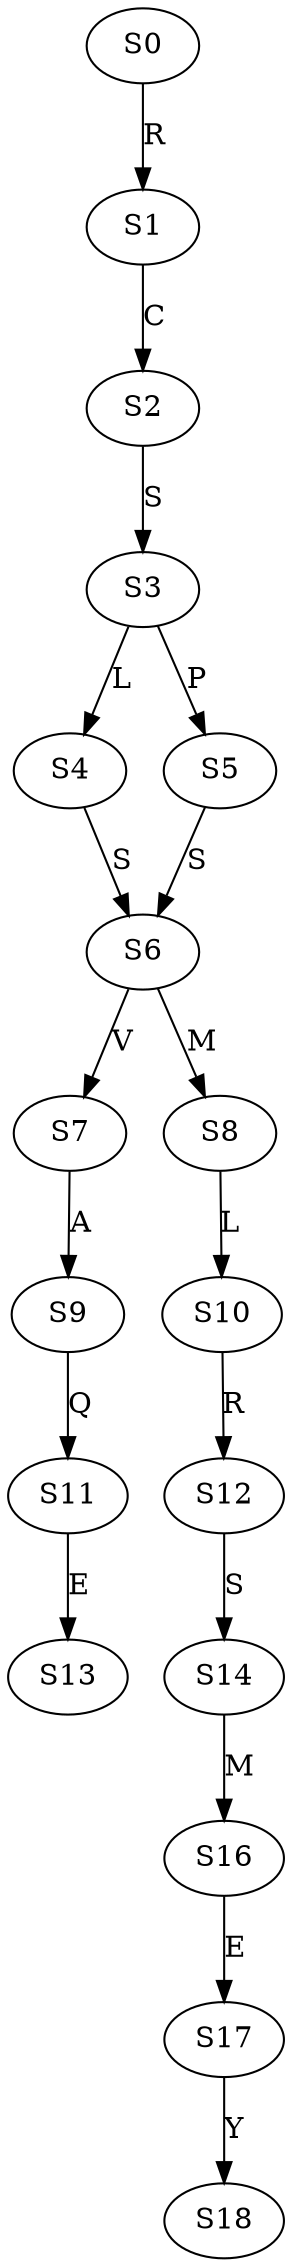 strict digraph  {
	S0 -> S1 [ label = R ];
	S1 -> S2 [ label = C ];
	S2 -> S3 [ label = S ];
	S3 -> S4 [ label = L ];
	S3 -> S5 [ label = P ];
	S4 -> S6 [ label = S ];
	S5 -> S6 [ label = S ];
	S6 -> S7 [ label = V ];
	S6 -> S8 [ label = M ];
	S7 -> S9 [ label = A ];
	S8 -> S10 [ label = L ];
	S9 -> S11 [ label = Q ];
	S10 -> S12 [ label = R ];
	S11 -> S13 [ label = E ];
	S12 -> S14 [ label = S ];
	S14 -> S16 [ label = M ];
	S16 -> S17 [ label = E ];
	S17 -> S18 [ label = Y ];
}
